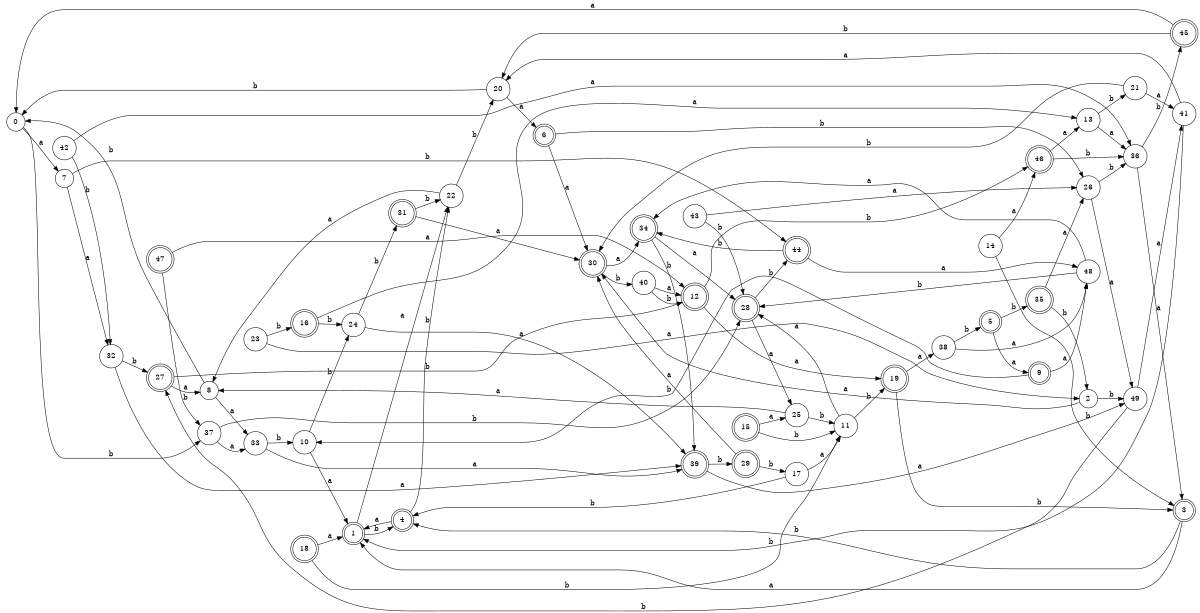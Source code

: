 digraph n40_10 {
__start0 [label="" shape="none"];

rankdir=LR;
size="8,5";

s0 [style="filled", color="black", fillcolor="white" shape="circle", label="0"];
s1 [style="rounded,filled", color="black", fillcolor="white" shape="doublecircle", label="1"];
s2 [style="filled", color="black", fillcolor="white" shape="circle", label="2"];
s3 [style="rounded,filled", color="black", fillcolor="white" shape="doublecircle", label="3"];
s4 [style="rounded,filled", color="black", fillcolor="white" shape="doublecircle", label="4"];
s5 [style="rounded,filled", color="black", fillcolor="white" shape="doublecircle", label="5"];
s6 [style="rounded,filled", color="black", fillcolor="white" shape="doublecircle", label="6"];
s7 [style="filled", color="black", fillcolor="white" shape="circle", label="7"];
s8 [style="filled", color="black", fillcolor="white" shape="circle", label="8"];
s9 [style="rounded,filled", color="black", fillcolor="white" shape="doublecircle", label="9"];
s10 [style="filled", color="black", fillcolor="white" shape="circle", label="10"];
s11 [style="filled", color="black", fillcolor="white" shape="circle", label="11"];
s12 [style="rounded,filled", color="black", fillcolor="white" shape="doublecircle", label="12"];
s13 [style="filled", color="black", fillcolor="white" shape="circle", label="13"];
s14 [style="filled", color="black", fillcolor="white" shape="circle", label="14"];
s15 [style="rounded,filled", color="black", fillcolor="white" shape="doublecircle", label="15"];
s16 [style="rounded,filled", color="black", fillcolor="white" shape="doublecircle", label="16"];
s17 [style="filled", color="black", fillcolor="white" shape="circle", label="17"];
s18 [style="rounded,filled", color="black", fillcolor="white" shape="doublecircle", label="18"];
s19 [style="rounded,filled", color="black", fillcolor="white" shape="doublecircle", label="19"];
s20 [style="filled", color="black", fillcolor="white" shape="circle", label="20"];
s21 [style="filled", color="black", fillcolor="white" shape="circle", label="21"];
s22 [style="filled", color="black", fillcolor="white" shape="circle", label="22"];
s23 [style="filled", color="black", fillcolor="white" shape="circle", label="23"];
s24 [style="filled", color="black", fillcolor="white" shape="circle", label="24"];
s25 [style="filled", color="black", fillcolor="white" shape="circle", label="25"];
s26 [style="filled", color="black", fillcolor="white" shape="circle", label="26"];
s27 [style="rounded,filled", color="black", fillcolor="white" shape="doublecircle", label="27"];
s28 [style="rounded,filled", color="black", fillcolor="white" shape="doublecircle", label="28"];
s29 [style="rounded,filled", color="black", fillcolor="white" shape="doublecircle", label="29"];
s30 [style="rounded,filled", color="black", fillcolor="white" shape="doublecircle", label="30"];
s31 [style="rounded,filled", color="black", fillcolor="white" shape="doublecircle", label="31"];
s32 [style="filled", color="black", fillcolor="white" shape="circle", label="32"];
s33 [style="filled", color="black", fillcolor="white" shape="circle", label="33"];
s34 [style="rounded,filled", color="black", fillcolor="white" shape="doublecircle", label="34"];
s35 [style="rounded,filled", color="black", fillcolor="white" shape="doublecircle", label="35"];
s36 [style="filled", color="black", fillcolor="white" shape="circle", label="36"];
s37 [style="filled", color="black", fillcolor="white" shape="circle", label="37"];
s38 [style="filled", color="black", fillcolor="white" shape="circle", label="38"];
s39 [style="rounded,filled", color="black", fillcolor="white" shape="doublecircle", label="39"];
s40 [style="filled", color="black", fillcolor="white" shape="circle", label="40"];
s41 [style="filled", color="black", fillcolor="white" shape="circle", label="41"];
s42 [style="filled", color="black", fillcolor="white" shape="circle", label="42"];
s43 [style="filled", color="black", fillcolor="white" shape="circle", label="43"];
s44 [style="rounded,filled", color="black", fillcolor="white" shape="doublecircle", label="44"];
s45 [style="rounded,filled", color="black", fillcolor="white" shape="doublecircle", label="45"];
s46 [style="rounded,filled", color="black", fillcolor="white" shape="doublecircle", label="46"];
s47 [style="rounded,filled", color="black", fillcolor="white" shape="doublecircle", label="47"];
s48 [style="filled", color="black", fillcolor="white" shape="circle", label="48"];
s49 [style="filled", color="black", fillcolor="white" shape="circle", label="49"];
s0 -> s7 [label="a"];
s0 -> s37 [label="b"];
s1 -> s22 [label="a"];
s1 -> s4 [label="b"];
s2 -> s30 [label="a"];
s2 -> s49 [label="b"];
s3 -> s1 [label="a"];
s3 -> s4 [label="b"];
s4 -> s1 [label="a"];
s4 -> s22 [label="b"];
s5 -> s9 [label="a"];
s5 -> s35 [label="b"];
s6 -> s30 [label="a"];
s6 -> s26 [label="b"];
s7 -> s32 [label="a"];
s7 -> s44 [label="b"];
s8 -> s33 [label="a"];
s8 -> s0 [label="b"];
s9 -> s48 [label="a"];
s9 -> s10 [label="b"];
s10 -> s1 [label="a"];
s10 -> s24 [label="b"];
s11 -> s28 [label="a"];
s11 -> s19 [label="b"];
s12 -> s19 [label="a"];
s12 -> s46 [label="b"];
s13 -> s36 [label="a"];
s13 -> s21 [label="b"];
s14 -> s46 [label="a"];
s14 -> s3 [label="b"];
s15 -> s25 [label="a"];
s15 -> s11 [label="b"];
s16 -> s13 [label="a"];
s16 -> s24 [label="b"];
s17 -> s11 [label="a"];
s17 -> s4 [label="b"];
s18 -> s1 [label="a"];
s18 -> s11 [label="b"];
s19 -> s38 [label="a"];
s19 -> s3 [label="b"];
s20 -> s6 [label="a"];
s20 -> s0 [label="b"];
s21 -> s41 [label="a"];
s21 -> s30 [label="b"];
s22 -> s8 [label="a"];
s22 -> s20 [label="b"];
s23 -> s2 [label="a"];
s23 -> s16 [label="b"];
s24 -> s39 [label="a"];
s24 -> s31 [label="b"];
s25 -> s8 [label="a"];
s25 -> s11 [label="b"];
s26 -> s49 [label="a"];
s26 -> s36 [label="b"];
s27 -> s8 [label="a"];
s27 -> s12 [label="b"];
s28 -> s25 [label="a"];
s28 -> s44 [label="b"];
s29 -> s30 [label="a"];
s29 -> s17 [label="b"];
s30 -> s34 [label="a"];
s30 -> s40 [label="b"];
s31 -> s30 [label="a"];
s31 -> s22 [label="b"];
s32 -> s39 [label="a"];
s32 -> s27 [label="b"];
s33 -> s39 [label="a"];
s33 -> s10 [label="b"];
s34 -> s28 [label="a"];
s34 -> s39 [label="b"];
s35 -> s26 [label="a"];
s35 -> s2 [label="b"];
s36 -> s3 [label="a"];
s36 -> s45 [label="b"];
s37 -> s33 [label="a"];
s37 -> s28 [label="b"];
s38 -> s48 [label="a"];
s38 -> s5 [label="b"];
s39 -> s49 [label="a"];
s39 -> s29 [label="b"];
s40 -> s12 [label="a"];
s40 -> s12 [label="b"];
s41 -> s20 [label="a"];
s41 -> s1 [label="b"];
s42 -> s36 [label="a"];
s42 -> s32 [label="b"];
s43 -> s26 [label="a"];
s43 -> s28 [label="b"];
s44 -> s48 [label="a"];
s44 -> s34 [label="b"];
s45 -> s0 [label="a"];
s45 -> s20 [label="b"];
s46 -> s13 [label="a"];
s46 -> s36 [label="b"];
s47 -> s12 [label="a"];
s47 -> s37 [label="b"];
s48 -> s34 [label="a"];
s48 -> s28 [label="b"];
s49 -> s41 [label="a"];
s49 -> s27 [label="b"];

}